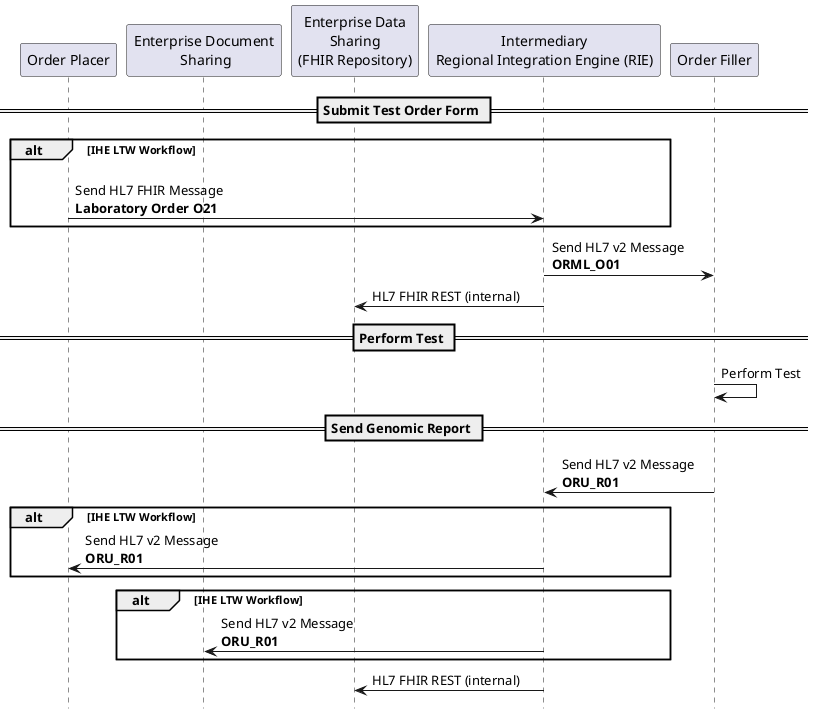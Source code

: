 @startuml

hide footbox

participant "Order Placer" as EPR
participant "Enterprise Document\n Sharing" as XDS
participant "Enterprise Data\nSharing\n(FHIR Repository)" as CDR
participant "Intermediary\nRegional Integration Engine (RIE)" as TIE
participant "Order Filler" as LIMS



== Submit Test Order Form ==

alt IHE LTW Workflow
EPR -> TIE: \nSend HL7 FHIR Message\n**Laboratory Order O21**
end
TIE -> LIMS: Send HL7 v2 Message\n**ORML_O01**
TIE -> CDR: HL7 FHIR REST (internal)

== Perform Test ==

LIMS -> LIMS: Perform Test

== Send Genomic Report ==

LIMS -> TIE: Send HL7 v2 Message\n**ORU_R01**
alt IHE LTW Workflow
TIE -> EPR: Send HL7 v2 Message\n**ORU_R01**
end
alt IHE LTW Workflow
TIE -> XDS: Send HL7 v2 Message\n**ORU_R01**
end
TIE -> CDR: HL7 FHIR REST (internal)

@enduml
